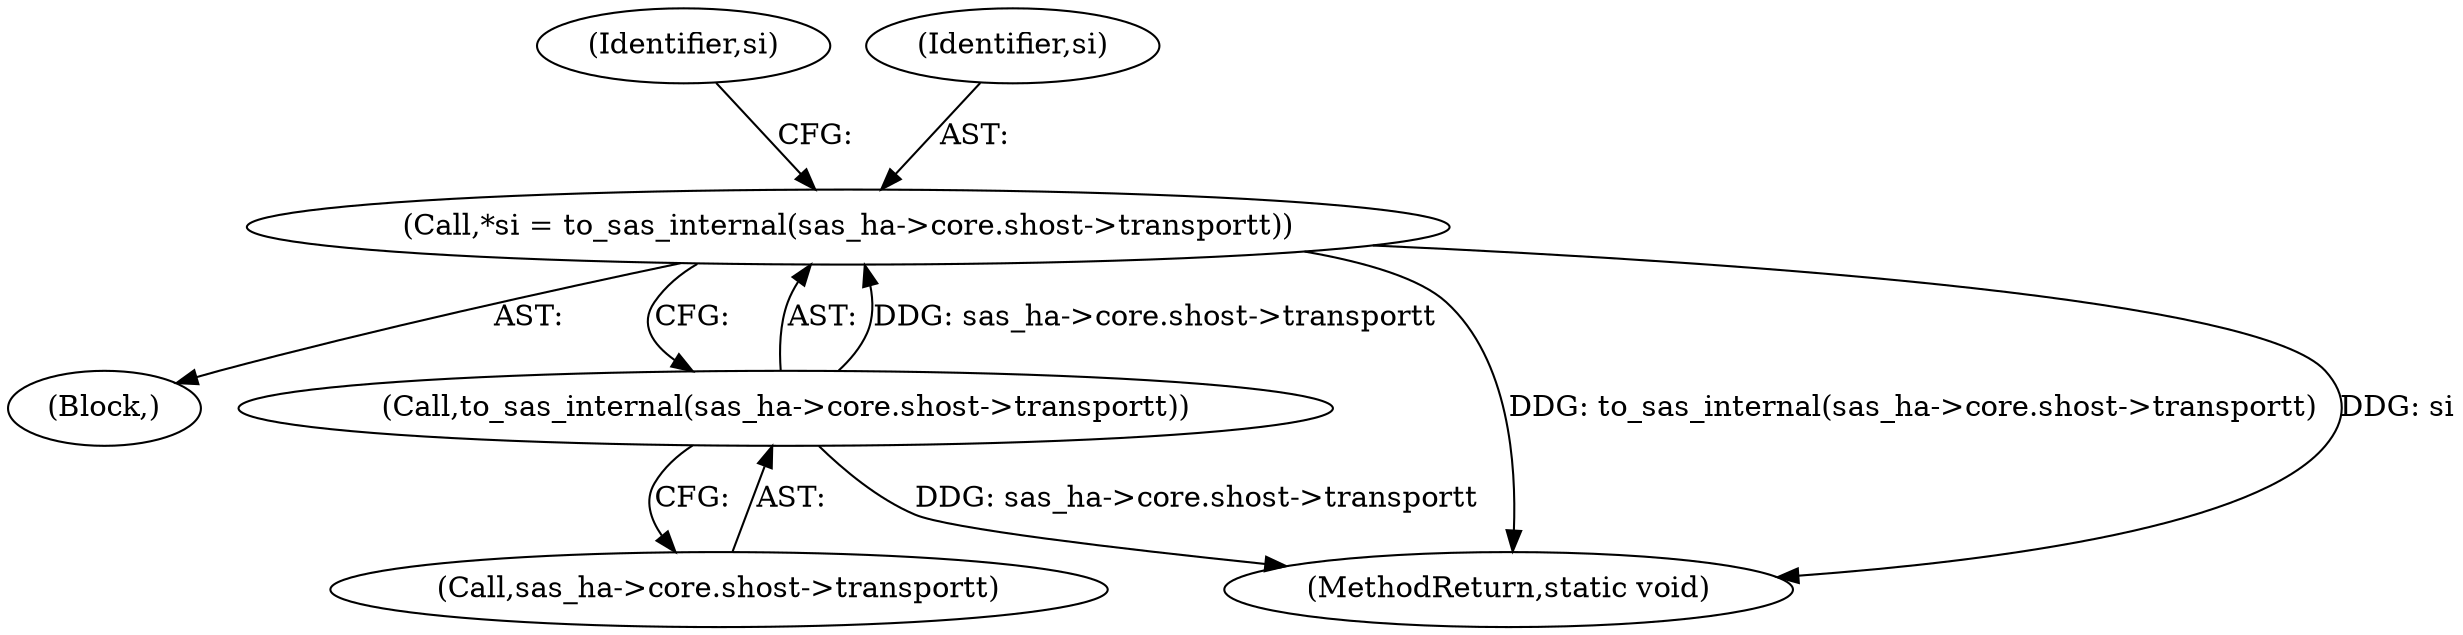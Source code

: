 digraph "0_linux_0558f33c06bb910e2879e355192227a8e8f0219d_11@pointer" {
"1000119" [label="(Call,*si = to_sas_internal(sas_ha->core.shost->transportt))"];
"1000121" [label="(Call,to_sas_internal(sas_ha->core.shost->transportt))"];
"1000104" [label="(Block,)"];
"1000220" [label="(MethodReturn,static void)"];
"1000132" [label="(Identifier,si)"];
"1000119" [label="(Call,*si = to_sas_internal(sas_ha->core.shost->transportt))"];
"1000120" [label="(Identifier,si)"];
"1000121" [label="(Call,to_sas_internal(sas_ha->core.shost->transportt))"];
"1000122" [label="(Call,sas_ha->core.shost->transportt)"];
"1000119" -> "1000104"  [label="AST: "];
"1000119" -> "1000121"  [label="CFG: "];
"1000120" -> "1000119"  [label="AST: "];
"1000121" -> "1000119"  [label="AST: "];
"1000132" -> "1000119"  [label="CFG: "];
"1000119" -> "1000220"  [label="DDG: to_sas_internal(sas_ha->core.shost->transportt)"];
"1000119" -> "1000220"  [label="DDG: si"];
"1000121" -> "1000119"  [label="DDG: sas_ha->core.shost->transportt"];
"1000121" -> "1000122"  [label="CFG: "];
"1000122" -> "1000121"  [label="AST: "];
"1000121" -> "1000220"  [label="DDG: sas_ha->core.shost->transportt"];
}
